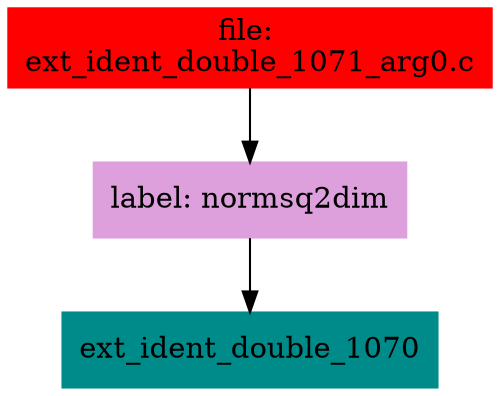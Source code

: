 digraph G {
node [shape=box]

0 [label="file: 
ext_ident_double_1071_arg0.c",color=red, style=filled]
1 [label="label: normsq2dim",color=plum, style=filled]
0 -> 1
2 [label="ext_ident_double_1070",color=cyan4, style=filled]
1 -> 2


}

